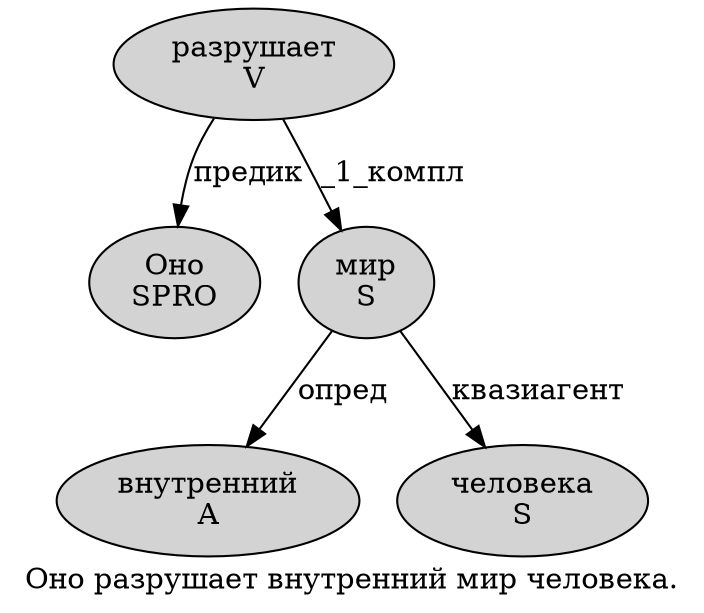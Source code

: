 digraph SENTENCE_274 {
	graph [label="Оно разрушает внутренний мир человека."]
	node [style=filled]
		0 [label="Оно
SPRO" color="" fillcolor=lightgray penwidth=1 shape=ellipse]
		1 [label="разрушает
V" color="" fillcolor=lightgray penwidth=1 shape=ellipse]
		2 [label="внутренний
A" color="" fillcolor=lightgray penwidth=1 shape=ellipse]
		3 [label="мир
S" color="" fillcolor=lightgray penwidth=1 shape=ellipse]
		4 [label="человека
S" color="" fillcolor=lightgray penwidth=1 shape=ellipse]
			3 -> 2 [label="опред"]
			3 -> 4 [label="квазиагент"]
			1 -> 0 [label="предик"]
			1 -> 3 [label="_1_компл"]
}